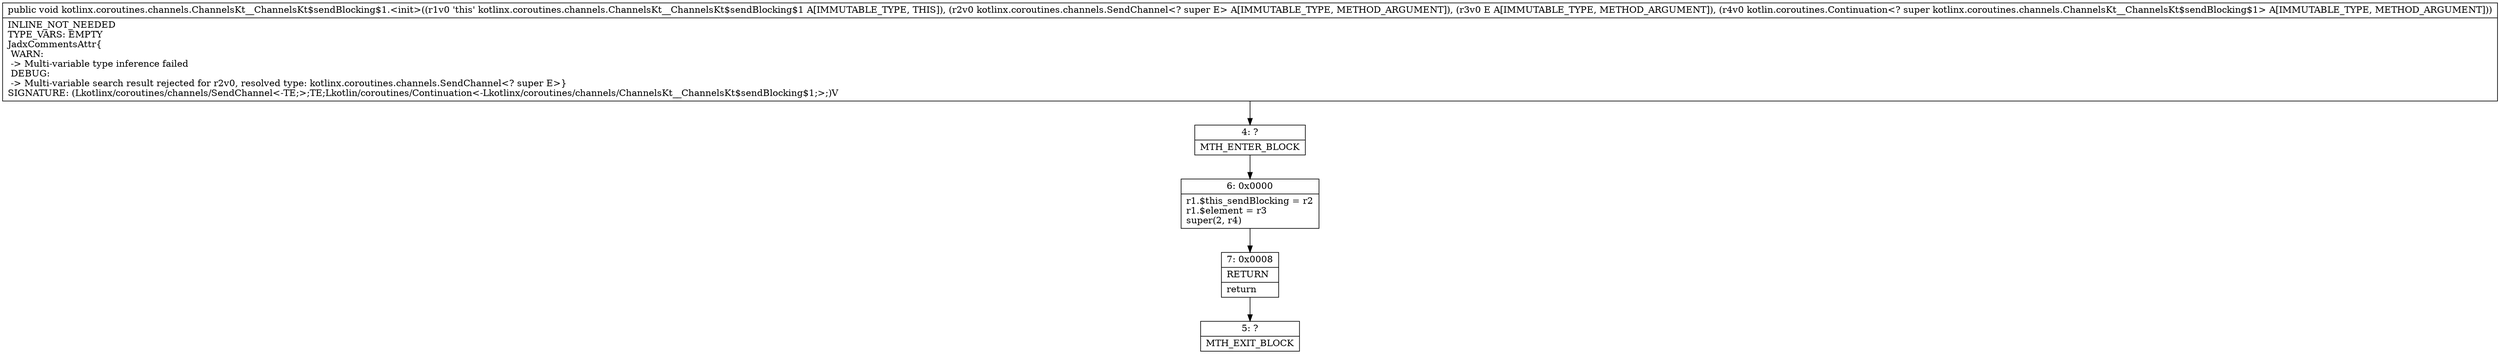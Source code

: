 digraph "CFG forkotlinx.coroutines.channels.ChannelsKt__ChannelsKt$sendBlocking$1.\<init\>(Lkotlinx\/coroutines\/channels\/SendChannel;Ljava\/lang\/Object;Lkotlin\/coroutines\/Continuation;)V" {
Node_4 [shape=record,label="{4\:\ ?|MTH_ENTER_BLOCK\l}"];
Node_6 [shape=record,label="{6\:\ 0x0000|r1.$this_sendBlocking = r2\lr1.$element = r3\lsuper(2, r4)\l}"];
Node_7 [shape=record,label="{7\:\ 0x0008|RETURN\l|return\l}"];
Node_5 [shape=record,label="{5\:\ ?|MTH_EXIT_BLOCK\l}"];
MethodNode[shape=record,label="{public void kotlinx.coroutines.channels.ChannelsKt__ChannelsKt$sendBlocking$1.\<init\>((r1v0 'this' kotlinx.coroutines.channels.ChannelsKt__ChannelsKt$sendBlocking$1 A[IMMUTABLE_TYPE, THIS]), (r2v0 kotlinx.coroutines.channels.SendChannel\<? super E\> A[IMMUTABLE_TYPE, METHOD_ARGUMENT]), (r3v0 E A[IMMUTABLE_TYPE, METHOD_ARGUMENT]), (r4v0 kotlin.coroutines.Continuation\<? super kotlinx.coroutines.channels.ChannelsKt__ChannelsKt$sendBlocking$1\> A[IMMUTABLE_TYPE, METHOD_ARGUMENT]))  | INLINE_NOT_NEEDED\lTYPE_VARS: EMPTY\lJadxCommentsAttr\{\l WARN: \l \-\> Multi\-variable type inference failed\l DEBUG: \l \-\> Multi\-variable search result rejected for r2v0, resolved type: kotlinx.coroutines.channels.SendChannel\<? super E\>\}\lSIGNATURE: (Lkotlinx\/coroutines\/channels\/SendChannel\<\-TE;\>;TE;Lkotlin\/coroutines\/Continuation\<\-Lkotlinx\/coroutines\/channels\/ChannelsKt__ChannelsKt$sendBlocking$1;\>;)V\l}"];
MethodNode -> Node_4;Node_4 -> Node_6;
Node_6 -> Node_7;
Node_7 -> Node_5;
}

